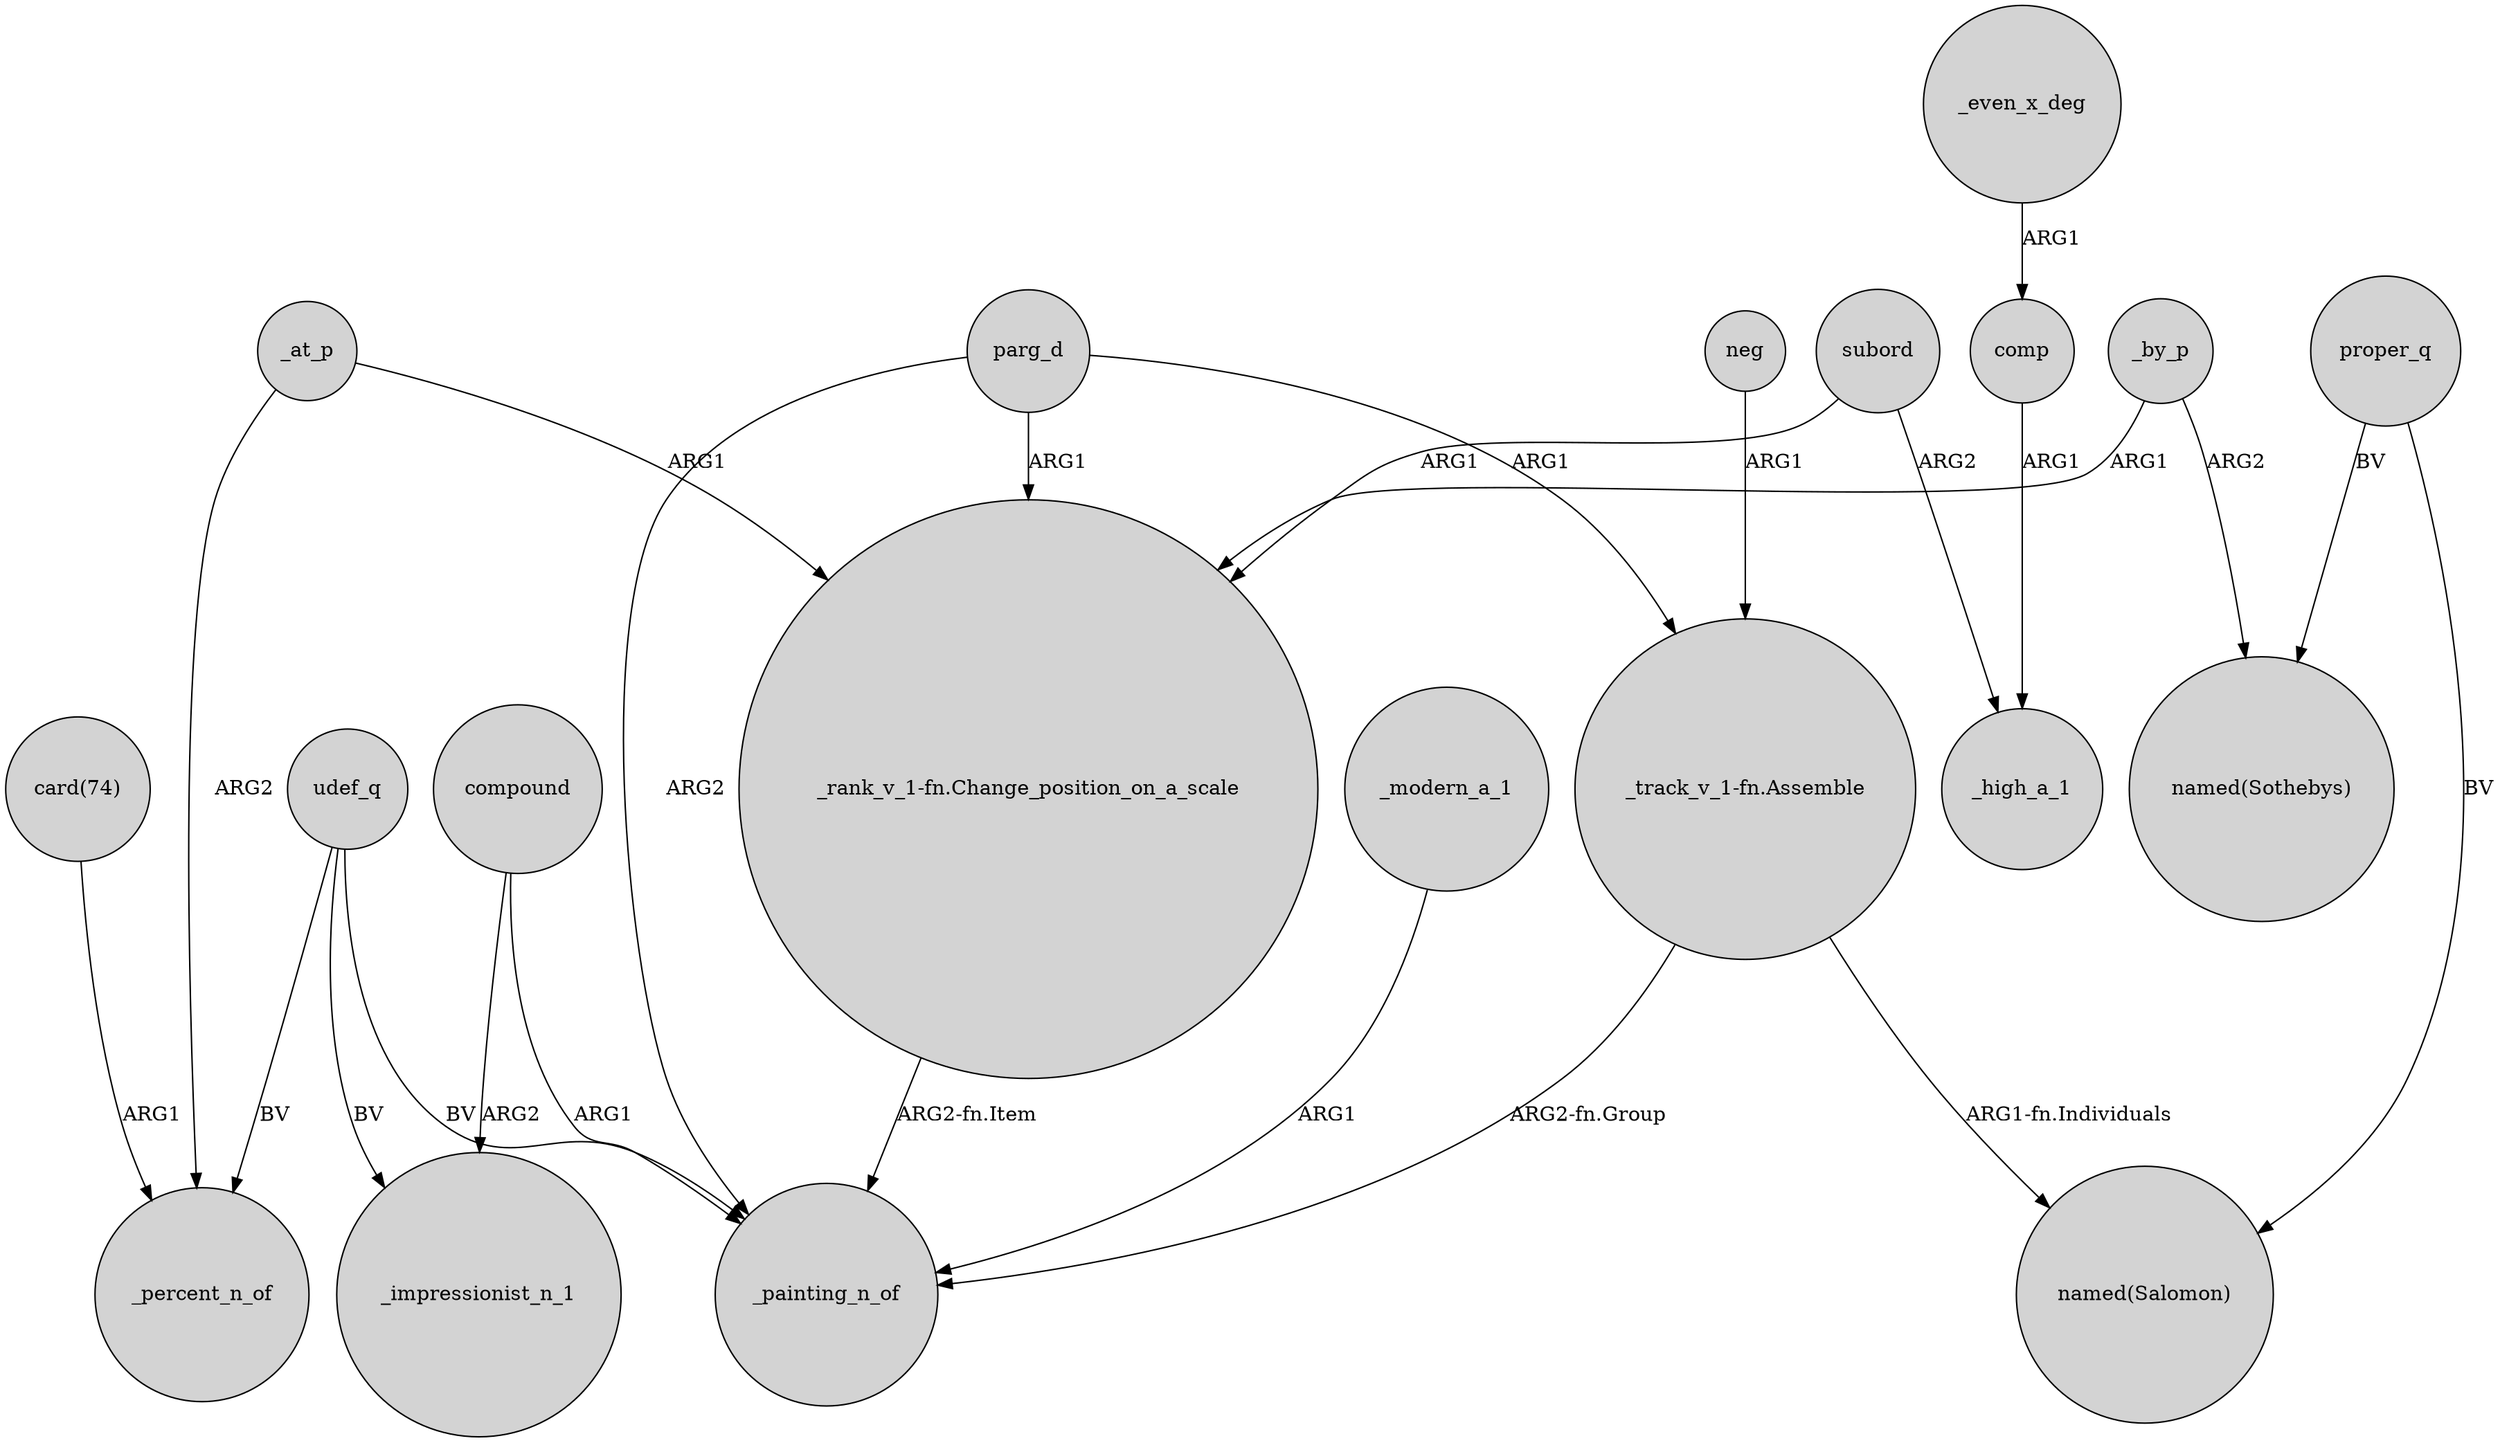 digraph {
	node [shape=circle style=filled]
	_at_p -> _percent_n_of [label=ARG2]
	_at_p -> "_rank_v_1-fn.Change_position_on_a_scale" [label=ARG1]
	"_track_v_1-fn.Assemble" -> "named(Salomon)" [label="ARG1-fn.Individuals"]
	neg -> "_track_v_1-fn.Assemble" [label=ARG1]
	udef_q -> _impressionist_n_1 [label=BV]
	udef_q -> _painting_n_of [label=BV]
	"_rank_v_1-fn.Change_position_on_a_scale" -> _painting_n_of [label="ARG2-fn.Item"]
	proper_q -> "named(Sothebys)" [label=BV]
	"_track_v_1-fn.Assemble" -> _painting_n_of [label="ARG2-fn.Group"]
	udef_q -> _percent_n_of [label=BV]
	subord -> _high_a_1 [label=ARG2]
	parg_d -> "_track_v_1-fn.Assemble" [label=ARG1]
	comp -> _high_a_1 [label=ARG1]
	parg_d -> _painting_n_of [label=ARG2]
	subord -> "_rank_v_1-fn.Change_position_on_a_scale" [label=ARG1]
	_modern_a_1 -> _painting_n_of [label=ARG1]
	_by_p -> "_rank_v_1-fn.Change_position_on_a_scale" [label=ARG1]
	proper_q -> "named(Salomon)" [label=BV]
	_by_p -> "named(Sothebys)" [label=ARG2]
	"card(74)" -> _percent_n_of [label=ARG1]
	compound -> _painting_n_of [label=ARG1]
	_even_x_deg -> comp [label=ARG1]
	compound -> _impressionist_n_1 [label=ARG2]
	parg_d -> "_rank_v_1-fn.Change_position_on_a_scale" [label=ARG1]
}
